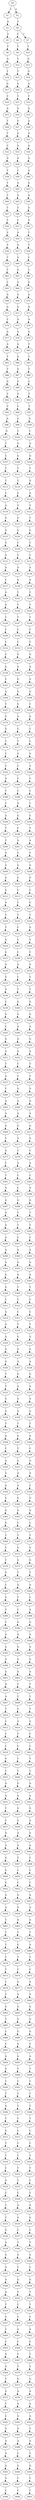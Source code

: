 strict digraph  {
	S0 -> S1 [ label = C ];
	S0 -> S2 [ label = A ];
	S1 -> S3 [ label = A ];
	S2 -> S4 [ label = T ];
	S3 -> S5 [ label = G ];
	S4 -> S6 [ label = C ];
	S4 -> S7 [ label = T ];
	S5 -> S8 [ label = T ];
	S6 -> S9 [ label = T ];
	S7 -> S10 [ label = T ];
	S8 -> S11 [ label = G ];
	S9 -> S12 [ label = T ];
	S10 -> S13 [ label = G ];
	S11 -> S14 [ label = T ];
	S12 -> S15 [ label = T ];
	S13 -> S16 [ label = G ];
	S14 -> S17 [ label = G ];
	S15 -> S18 [ label = G ];
	S16 -> S19 [ label = A ];
	S17 -> S20 [ label = C ];
	S18 -> S21 [ label = T ];
	S19 -> S22 [ label = T ];
	S20 -> S23 [ label = A ];
	S21 -> S24 [ label = G ];
	S22 -> S25 [ label = A ];
	S23 -> S26 [ label = T ];
	S24 -> S27 [ label = G ];
	S25 -> S28 [ label = A ];
	S26 -> S29 [ label = T ];
	S27 -> S30 [ label = G ];
	S28 -> S31 [ label = A ];
	S29 -> S32 [ label = C ];
	S30 -> S33 [ label = A ];
	S31 -> S34 [ label = A ];
	S32 -> S35 [ label = A ];
	S33 -> S36 [ label = A ];
	S34 -> S37 [ label = A ];
	S35 -> S38 [ label = T ];
	S36 -> S39 [ label = C ];
	S37 -> S40 [ label = A ];
	S38 -> S41 [ label = T ];
	S39 -> S42 [ label = A ];
	S40 -> S43 [ label = A ];
	S41 -> S44 [ label = T ];
	S42 -> S45 [ label = G ];
	S43 -> S46 [ label = A ];
	S44 -> S47 [ label = T ];
	S45 -> S48 [ label = T ];
	S46 -> S49 [ label = A ];
	S47 -> S50 [ label = T ];
	S48 -> S51 [ label = C ];
	S49 -> S52 [ label = A ];
	S50 -> S53 [ label = C ];
	S51 -> S54 [ label = A ];
	S52 -> S55 [ label = T ];
	S53 -> S56 [ label = T ];
	S54 -> S57 [ label = G ];
	S55 -> S58 [ label = T ];
	S56 -> S59 [ label = T ];
	S57 -> S60 [ label = A ];
	S58 -> S61 [ label = C ];
	S59 -> S62 [ label = T ];
	S60 -> S63 [ label = G ];
	S61 -> S64 [ label = C ];
	S62 -> S65 [ label = C ];
	S63 -> S66 [ label = A ];
	S64 -> S67 [ label = G ];
	S65 -> S68 [ label = A ];
	S66 -> S69 [ label = G ];
	S67 -> S70 [ label = A ];
	S68 -> S71 [ label = G ];
	S69 -> S72 [ label = G ];
	S70 -> S73 [ label = A ];
	S71 -> S74 [ label = C ];
	S72 -> S75 [ label = A ];
	S73 -> S76 [ label = A ];
	S74 -> S77 [ label = A ];
	S75 -> S78 [ label = G ];
	S76 -> S79 [ label = G ];
	S77 -> S80 [ label = A ];
	S78 -> S81 [ label = A ];
	S79 -> S82 [ label = T ];
	S80 -> S83 [ label = T ];
	S81 -> S84 [ label = A ];
	S82 -> S85 [ label = T ];
	S83 -> S86 [ label = T ];
	S84 -> S87 [ label = A ];
	S85 -> S88 [ label = T ];
	S86 -> S89 [ label = G ];
	S87 -> S90 [ label = G ];
	S88 -> S91 [ label = C ];
	S89 -> S92 [ label = C ];
	S90 -> S93 [ label = G ];
	S91 -> S94 [ label = T ];
	S92 -> S95 [ label = C ];
	S93 -> S96 [ label = C ];
	S94 -> S97 [ label = T ];
	S95 -> S98 [ label = A ];
	S96 -> S99 [ label = G ];
	S97 -> S100 [ label = G ];
	S98 -> S101 [ label = G ];
	S99 -> S102 [ label = T ];
	S100 -> S103 [ label = C ];
	S101 -> S104 [ label = T ];
	S102 -> S105 [ label = G ];
	S103 -> S106 [ label = A ];
	S104 -> S107 [ label = T ];
	S105 -> S108 [ label = G ];
	S106 -> S109 [ label = G ];
	S107 -> S110 [ label = T ];
	S108 -> S111 [ label = T ];
	S109 -> S112 [ label = T ];
	S110 -> S113 [ label = T ];
	S111 -> S114 [ label = T ];
	S112 -> S115 [ label = G ];
	S113 -> S116 [ label = C ];
	S114 -> S117 [ label = C ];
	S115 -> S118 [ label = A ];
	S116 -> S119 [ label = G ];
	S117 -> S120 [ label = T ];
	S118 -> S121 [ label = T ];
	S119 -> S122 [ label = A ];
	S120 -> S123 [ label = G ];
	S121 -> S124 [ label = T ];
	S122 -> S125 [ label = G ];
	S123 -> S126 [ label = G ];
	S124 -> S127 [ label = G ];
	S125 -> S128 [ label = G ];
	S126 -> S129 [ label = C ];
	S127 -> S130 [ label = C ];
	S128 -> S131 [ label = A ];
	S129 -> S132 [ label = C ];
	S130 -> S133 [ label = C ];
	S131 -> S134 [ label = A ];
	S132 -> S135 [ label = A ];
	S133 -> S136 [ label = A ];
	S134 -> S137 [ label = C ];
	S135 -> S138 [ label = G ];
	S136 -> S139 [ label = G ];
	S137 -> S140 [ label = A ];
	S138 -> S141 [ label = T ];
	S139 -> S142 [ label = T ];
	S140 -> S143 [ label = G ];
	S141 -> S144 [ label = T ];
	S142 -> S145 [ label = T ];
	S143 -> S146 [ label = C ];
	S144 -> S147 [ label = T ];
	S145 -> S148 [ label = T ];
	S146 -> S149 [ label = C ];
	S147 -> S150 [ label = C ];
	S148 -> S151 [ label = C ];
	S149 -> S152 [ label = C ];
	S150 -> S153 [ label = C ];
	S151 -> S154 [ label = C ];
	S152 -> S155 [ label = C ];
	S153 -> S156 [ label = G ];
	S154 -> S157 [ label = G ];
	S155 -> S158 [ label = A ];
	S156 -> S159 [ label = A ];
	S157 -> S160 [ label = A ];
	S158 -> S161 [ label = C ];
	S159 -> S162 [ label = G ];
	S160 -> S163 [ label = G ];
	S161 -> S164 [ label = A ];
	S162 -> S165 [ label = G ];
	S163 -> S166 [ label = G ];
	S164 -> S167 [ label = T ];
	S165 -> S168 [ label = G ];
	S166 -> S169 [ label = C ];
	S167 -> S170 [ label = G ];
	S168 -> S171 [ label = A ];
	S169 -> S172 [ label = A ];
	S170 -> S173 [ label = G ];
	S171 -> S174 [ label = C ];
	S172 -> S175 [ label = C ];
	S173 -> S176 [ label = T ];
	S174 -> S177 [ label = T ];
	S175 -> S178 [ label = C ];
	S176 -> S179 [ label = C ];
	S177 -> S180 [ label = G ];
	S178 -> S181 [ label = G ];
	S179 -> S182 [ label = T ];
	S180 -> S183 [ label = T ];
	S181 -> S184 [ label = T ];
	S182 -> S185 [ label = A ];
	S183 -> S186 [ label = C ];
	S184 -> S187 [ label = C ];
	S185 -> S188 [ label = T ];
	S186 -> S189 [ label = C ];
	S187 -> S190 [ label = C ];
	S188 -> S191 [ label = C ];
	S189 -> S192 [ label = A ];
	S190 -> S193 [ label = C ];
	S191 -> S194 [ label = A ];
	S192 -> S195 [ label = G ];
	S193 -> S196 [ label = C ];
	S194 -> S197 [ label = T ];
	S195 -> S198 [ label = C ];
	S196 -> S199 [ label = T ];
	S197 -> S200 [ label = T ];
	S198 -> S201 [ label = A ];
	S199 -> S202 [ label = A ];
	S200 -> S203 [ label = A ];
	S201 -> S204 [ label = C ];
	S202 -> S205 [ label = C ];
	S203 -> S206 [ label = G ];
	S204 -> S207 [ label = G ];
	S205 -> S208 [ label = G ];
	S206 -> S209 [ label = A ];
	S207 -> S210 [ label = G ];
	S208 -> S211 [ label = G ];
	S209 -> S212 [ label = G ];
	S210 -> S213 [ label = C ];
	S211 -> S214 [ label = C ];
	S212 -> S215 [ label = A ];
	S213 -> S216 [ label = C ];
	S214 -> S217 [ label = C ];
	S215 -> S218 [ label = T ];
	S216 -> S219 [ label = T ];
	S217 -> S220 [ label = T ];
	S218 -> S221 [ label = T ];
	S219 -> S222 [ label = C ];
	S220 -> S223 [ label = G ];
	S221 -> S224 [ label = G ];
	S222 -> S225 [ label = C ];
	S223 -> S226 [ label = T ];
	S224 -> S227 [ label = G ];
	S225 -> S228 [ label = C ];
	S226 -> S229 [ label = C ];
	S227 -> S230 [ label = A ];
	S228 -> S231 [ label = A ];
	S229 -> S232 [ label = G ];
	S230 -> S233 [ label = G ];
	S231 -> S234 [ label = C ];
	S232 -> S235 [ label = C ];
	S233 -> S236 [ label = A ];
	S234 -> S237 [ label = T ];
	S235 -> S238 [ label = T ];
	S236 -> S239 [ label = C ];
	S237 -> S240 [ label = G ];
	S238 -> S241 [ label = G ];
	S239 -> S242 [ label = A ];
	S240 -> S243 [ label = G ];
	S241 -> S244 [ label = G ];
	S242 -> S245 [ label = C ];
	S243 -> S246 [ label = A ];
	S244 -> S247 [ label = A ];
	S245 -> S248 [ label = A ];
	S246 -> S249 [ label = A ];
	S247 -> S250 [ label = G ];
	S248 -> S251 [ label = G ];
	S249 -> S252 [ label = A ];
	S250 -> S253 [ label = A ];
	S251 -> S254 [ label = T ];
	S252 -> S255 [ label = T ];
	S253 -> S256 [ label = T ];
	S254 -> S257 [ label = A ];
	S255 -> S258 [ label = T ];
	S256 -> S259 [ label = T ];
	S257 -> S260 [ label = C ];
	S258 -> S261 [ label = G ];
	S259 -> S262 [ label = G ];
	S260 -> S263 [ label = A ];
	S261 -> S264 [ label = G ];
	S262 -> S265 [ label = G ];
	S263 -> S266 [ label = A ];
	S264 -> S267 [ label = A ];
	S265 -> S268 [ label = A ];
	S266 -> S269 [ label = A ];
	S267 -> S270 [ label = G ];
	S268 -> S271 [ label = G ];
	S269 -> S272 [ label = T ];
	S270 -> S273 [ label = A ];
	S271 -> S274 [ label = A ];
	S272 -> S275 [ label = A ];
	S273 -> S276 [ label = C ];
	S274 -> S277 [ label = C ];
	S275 -> S278 [ label = C ];
	S276 -> S279 [ label = A ];
	S277 -> S280 [ label = A ];
	S278 -> S281 [ label = T ];
	S279 -> S282 [ label = C ];
	S280 -> S283 [ label = C ];
	S281 -> S284 [ label = A ];
	S282 -> S285 [ label = C ];
	S283 -> S286 [ label = G ];
	S284 -> S287 [ label = G ];
	S285 -> S288 [ label = G ];
	S286 -> S289 [ label = G ];
	S287 -> S290 [ label = A ];
	S288 -> S291 [ label = T ];
	S289 -> S292 [ label = T ];
	S290 -> S293 [ label = A ];
	S291 -> S294 [ label = T ];
	S292 -> S295 [ label = T ];
	S293 -> S296 [ label = A ];
	S294 -> S297 [ label = C ];
	S295 -> S298 [ label = C ];
	S296 -> S299 [ label = A ];
	S297 -> S300 [ label = A ];
	S298 -> S301 [ label = A ];
	S299 -> S302 [ label = A ];
	S300 -> S303 [ label = G ];
	S301 -> S304 [ label = G ];
	S302 -> S305 [ label = A ];
	S303 -> S306 [ label = A ];
	S304 -> S307 [ label = A ];
	S305 -> S308 [ label = G ];
	S306 -> S309 [ label = T ];
	S307 -> S310 [ label = T ];
	S308 -> S311 [ label = C ];
	S309 -> S312 [ label = C ];
	S310 -> S313 [ label = C ];
	S311 -> S314 [ label = G ];
	S312 -> S315 [ label = C ];
	S313 -> S316 [ label = C ];
	S314 -> S317 [ label = A ];
	S315 -> S318 [ label = T ];
	S316 -> S319 [ label = T ];
	S317 -> S320 [ label = A ];
	S318 -> S321 [ label = G ];
	S319 -> S322 [ label = G ];
	S320 -> S323 [ label = G ];
	S321 -> S324 [ label = G ];
	S322 -> S325 [ label = G ];
	S323 -> S326 [ label = G ];
	S324 -> S327 [ label = A ];
	S325 -> S328 [ label = A ];
	S326 -> S329 [ label = T ];
	S327 -> S330 [ label = G ];
	S328 -> S331 [ label = G ];
	S329 -> S332 [ label = T ];
	S330 -> S333 [ label = A ];
	S331 -> S334 [ label = A ];
	S332 -> S335 [ label = G ];
	S333 -> S336 [ label = A ];
	S334 -> S337 [ label = A ];
	S335 -> S338 [ label = G ];
	S336 -> S339 [ label = A ];
	S337 -> S340 [ label = G ];
	S338 -> S341 [ label = T ];
	S339 -> S342 [ label = T ];
	S340 -> S343 [ label = T ];
	S341 -> S344 [ label = A ];
	S342 -> S345 [ label = G ];
	S343 -> S346 [ label = G ];
	S344 -> S347 [ label = C ];
	S345 -> S348 [ label = T ];
	S346 -> S349 [ label = C ];
	S347 -> S350 [ label = A ];
	S348 -> S351 [ label = G ];
	S349 -> S352 [ label = G ];
	S350 -> S353 [ label = G ];
	S351 -> S354 [ label = A ];
	S352 -> S355 [ label = A ];
	S353 -> S356 [ label = A ];
	S354 -> S357 [ label = A ];
	S355 -> S358 [ label = T ];
	S356 -> S359 [ label = G ];
	S357 -> S360 [ label = G ];
	S358 -> S361 [ label = G ];
	S359 -> S362 [ label = G ];
	S360 -> S363 [ label = G ];
	S361 -> S364 [ label = G ];
	S362 -> S365 [ label = G ];
	S363 -> S366 [ label = C ];
	S364 -> S367 [ label = C ];
	S365 -> S368 [ label = T ];
	S366 -> S369 [ label = T ];
	S367 -> S370 [ label = T ];
	S368 -> S371 [ label = T ];
	S369 -> S372 [ label = G ];
	S370 -> S373 [ label = G ];
	S371 -> S374 [ label = T ];
	S372 -> S375 [ label = G ];
	S373 -> S376 [ label = G ];
	S374 -> S377 [ label = G ];
	S375 -> S378 [ label = T ];
	S376 -> S379 [ label = T ];
	S377 -> S380 [ label = C ];
	S378 -> S381 [ label = A ];
	S379 -> S382 [ label = A ];
	S380 -> S383 [ label = G ];
	S381 -> S384 [ label = T ];
	S382 -> S385 [ label = C ];
	S383 -> S386 [ label = T ];
	S384 -> S387 [ label = C ];
	S385 -> S388 [ label = A ];
	S386 -> S389 [ label = T ];
	S387 -> S390 [ label = G ];
	S388 -> S391 [ label = G ];
	S389 -> S392 [ label = A ];
	S390 -> S393 [ label = A ];
	S391 -> S394 [ label = A ];
	S392 -> S395 [ label = A ];
	S393 -> S396 [ label = G ];
	S394 -> S397 [ label = G ];
	S395 -> S398 [ label = A ];
	S396 -> S399 [ label = G ];
	S397 -> S400 [ label = G ];
	S398 -> S401 [ label = A ];
	S399 -> S402 [ label = A ];
	S400 -> S403 [ label = A ];
	S401 -> S404 [ label = A ];
	S402 -> S405 [ label = T ];
	S403 -> S406 [ label = T ];
	S404 -> S407 [ label = A ];
	S405 -> S408 [ label = T ];
	S406 -> S409 [ label = T ];
	S407 -> S410 [ label = T ];
	S408 -> S411 [ label = C ];
	S409 -> S412 [ label = T ];
	S410 -> S413 [ label = C ];
	S411 -> S414 [ label = A ];
	S412 -> S415 [ label = G ];
	S413 -> S416 [ label = C ];
	S414 -> S417 [ label = T ];
	S415 -> S418 [ label = C ];
	S416 -> S419 [ label = C ];
	S417 -> S420 [ label = C ];
	S418 -> S421 [ label = C ];
	S419 -> S422 [ label = A ];
	S420 -> S423 [ label = C ];
	S421 -> S424 [ label = T ];
	S422 -> S425 [ label = C ];
	S423 -> S426 [ label = T ];
	S424 -> S427 [ label = T ];
	S425 -> S428 [ label = A ];
	S426 -> S429 [ label = G ];
	S427 -> S430 [ label = A ];
	S428 -> S431 [ label = A ];
	S429 -> S432 [ label = A ];
	S430 -> S433 [ label = A ];
	S431 -> S434 [ label = T ];
	S432 -> S435 [ label = A ];
	S433 -> S436 [ label = A ];
	S434 -> S437 [ label = C ];
	S435 -> S438 [ label = G ];
	S436 -> S439 [ label = A ];
	S437 -> S440 [ label = A ];
	S438 -> S441 [ label = A ];
	S439 -> S442 [ label = A ];
	S440 -> S443 [ label = A ];
	S441 -> S444 [ label = A ];
	S442 -> S445 [ label = A ];
	S443 -> S446 [ label = G ];
	S444 -> S447 [ label = T ];
	S445 -> S448 [ label = C ];
	S446 -> S449 [ label = G ];
	S447 -> S450 [ label = C ];
	S448 -> S451 [ label = C ];
	S449 -> S452 [ label = G ];
	S450 -> S453 [ label = C ];
	S451 -> S454 [ label = C ];
	S452 -> S455 [ label = A ];
	S453 -> S456 [ label = G ];
	S454 -> S457 [ label = A ];
	S455 -> S458 [ label = A ];
	S456 -> S459 [ label = A ];
	S457 -> S460 [ label = A ];
	S458 -> S461 [ label = T ];
	S459 -> S462 [ label = A ];
	S460 -> S463 [ label = A ];
	S461 -> S464 [ label = C ];
	S462 -> S465 [ label = C ];
	S463 -> S466 [ label = T ];
	S464 -> S467 [ label = T ];
	S465 -> S468 [ label = G ];
	S466 -> S469 [ label = A ];
	S467 -> S470 [ label = T ];
	S468 -> S471 [ label = T ];
	S469 -> S472 [ label = T ];
	S470 -> S473 [ label = T ];
	S471 -> S474 [ label = C ];
	S472 -> S475 [ label = C ];
	S473 -> S476 [ label = C ];
	S474 -> S477 [ label = A ];
	S475 -> S478 [ label = A ];
	S476 -> S479 [ label = C ];
	S477 -> S480 [ label = A ];
	S478 -> S481 [ label = A ];
	S479 -> S482 [ label = G ];
	S480 -> S483 [ label = G ];
	S481 -> S484 [ label = G ];
	S482 -> S485 [ label = T ];
	S483 -> S486 [ label = G ];
	S484 -> S487 [ label = G ];
	S485 -> S488 [ label = C ];
	S486 -> S489 [ label = G ];
	S487 -> S490 [ label = G ];
	S488 -> S491 [ label = C ];
	S489 -> S492 [ label = G ];
	S490 -> S493 [ label = C ];
	S491 -> S494 [ label = A ];
	S492 -> S495 [ label = A ];
	S493 -> S496 [ label = A ];
	S494 -> S497 [ label = G ];
	S495 -> S498 [ label = T ];
	S496 -> S499 [ label = T ];
	S497 -> S500 [ label = C ];
	S498 -> S501 [ label = C ];
	S499 -> S502 [ label = C ];
	S500 -> S503 [ label = T ];
	S501 -> S504 [ label = T ];
	S502 -> S505 [ label = T ];
	S503 -> S506 [ label = A ];
	S504 -> S507 [ label = T ];
	S505 -> S508 [ label = T ];
	S506 -> S509 [ label = C ];
	S507 -> S510 [ label = C ];
	S508 -> S511 [ label = T ];
	S509 -> S512 [ label = G ];
	S510 -> S513 [ label = C ];
	S511 -> S514 [ label = C ];
	S512 -> S515 [ label = T ];
	S513 -> S516 [ label = C ];
	S514 -> S517 [ label = C ];
	S515 -> S518 [ label = T ];
	S516 -> S519 [ label = C ];
	S517 -> S520 [ label = T ];
	S518 -> S521 [ label = C ];
	S519 -> S522 [ label = T ];
	S520 -> S523 [ label = T ];
	S521 -> S524 [ label = A ];
	S522 -> S525 [ label = C ];
	S523 -> S526 [ label = C ];
	S524 -> S527 [ label = C ];
	S525 -> S528 [ label = C ];
	S526 -> S529 [ label = C ];
	S527 -> S530 [ label = T ];
	S528 -> S531 [ label = A ];
	S529 -> S532 [ label = A ];
	S530 -> S533 [ label = T ];
	S531 -> S534 [ label = G ];
	S532 -> S535 [ label = G ];
	S533 -> S536 [ label = G ];
	S534 -> S537 [ label = C ];
	S535 -> S538 [ label = C ];
	S536 -> S539 [ label = A ];
	S537 -> S540 [ label = T ];
	S538 -> S541 [ label = T ];
	S539 -> S542 [ label = A ];
	S540 -> S543 [ label = A ];
	S541 -> S544 [ label = A ];
	S542 -> S545 [ label = A ];
	S543 -> S546 [ label = C ];
	S544 -> S547 [ label = C ];
	S545 -> S548 [ label = A ];
	S546 -> S549 [ label = G ];
	S547 -> S550 [ label = G ];
	S548 -> S551 [ label = A ];
	S549 -> S552 [ label = T ];
	S550 -> S553 [ label = T ];
	S551 -> S554 [ label = T ];
	S552 -> S555 [ label = C ];
	S553 -> S556 [ label = T ];
	S554 -> S557 [ label = G ];
	S555 -> S558 [ label = C ];
	S556 -> S559 [ label = C ];
	S557 -> S560 [ label = C ];
	S558 -> S561 [ label = A ];
	S559 -> S562 [ label = A ];
	S560 -> S563 [ label = C ];
	S561 -> S564 [ label = C ];
	S562 -> S565 [ label = C ];
	S563 -> S566 [ label = A ];
	S564 -> S567 [ label = T ];
	S565 -> S568 [ label = T ];
	S566 -> S569 [ label = A ];
	S567 -> S570 [ label = T ];
	S568 -> S571 [ label = T ];
	S569 -> S572 [ label = T ];
	S570 -> S573 [ label = G ];
	S571 -> S574 [ label = G ];
	S572 -> S575 [ label = G ];
	S573 -> S576 [ label = A ];
	S574 -> S577 [ label = A ];
	S575 -> S578 [ label = T ];
	S576 -> S579 [ label = A ];
	S577 -> S580 [ label = A ];
	S578 -> S581 [ label = C ];
	S579 -> S582 [ label = G ];
	S580 -> S583 [ label = A ];
	S581 -> S584 [ label = A ];
	S582 -> S585 [ label = A ];
	S583 -> S586 [ label = C ];
	S584 -> S587 [ label = A ];
	S585 -> S588 [ label = A ];
	S586 -> S589 [ label = A ];
	S587 -> S590 [ label = A ];
	S588 -> S591 [ label = C ];
	S589 -> S592 [ label = T ];
	S590 -> S593 [ label = A ];
	S591 -> S594 [ label = G ];
	S592 -> S595 [ label = G ];
	S593 -> S596 [ label = A ];
	S594 -> S597 [ label = C ];
	S595 -> S598 [ label = C ];
	S596 -> S599 [ label = C ];
	S597 -> S600 [ label = C ];
	S598 -> S601 [ label = C ];
}
